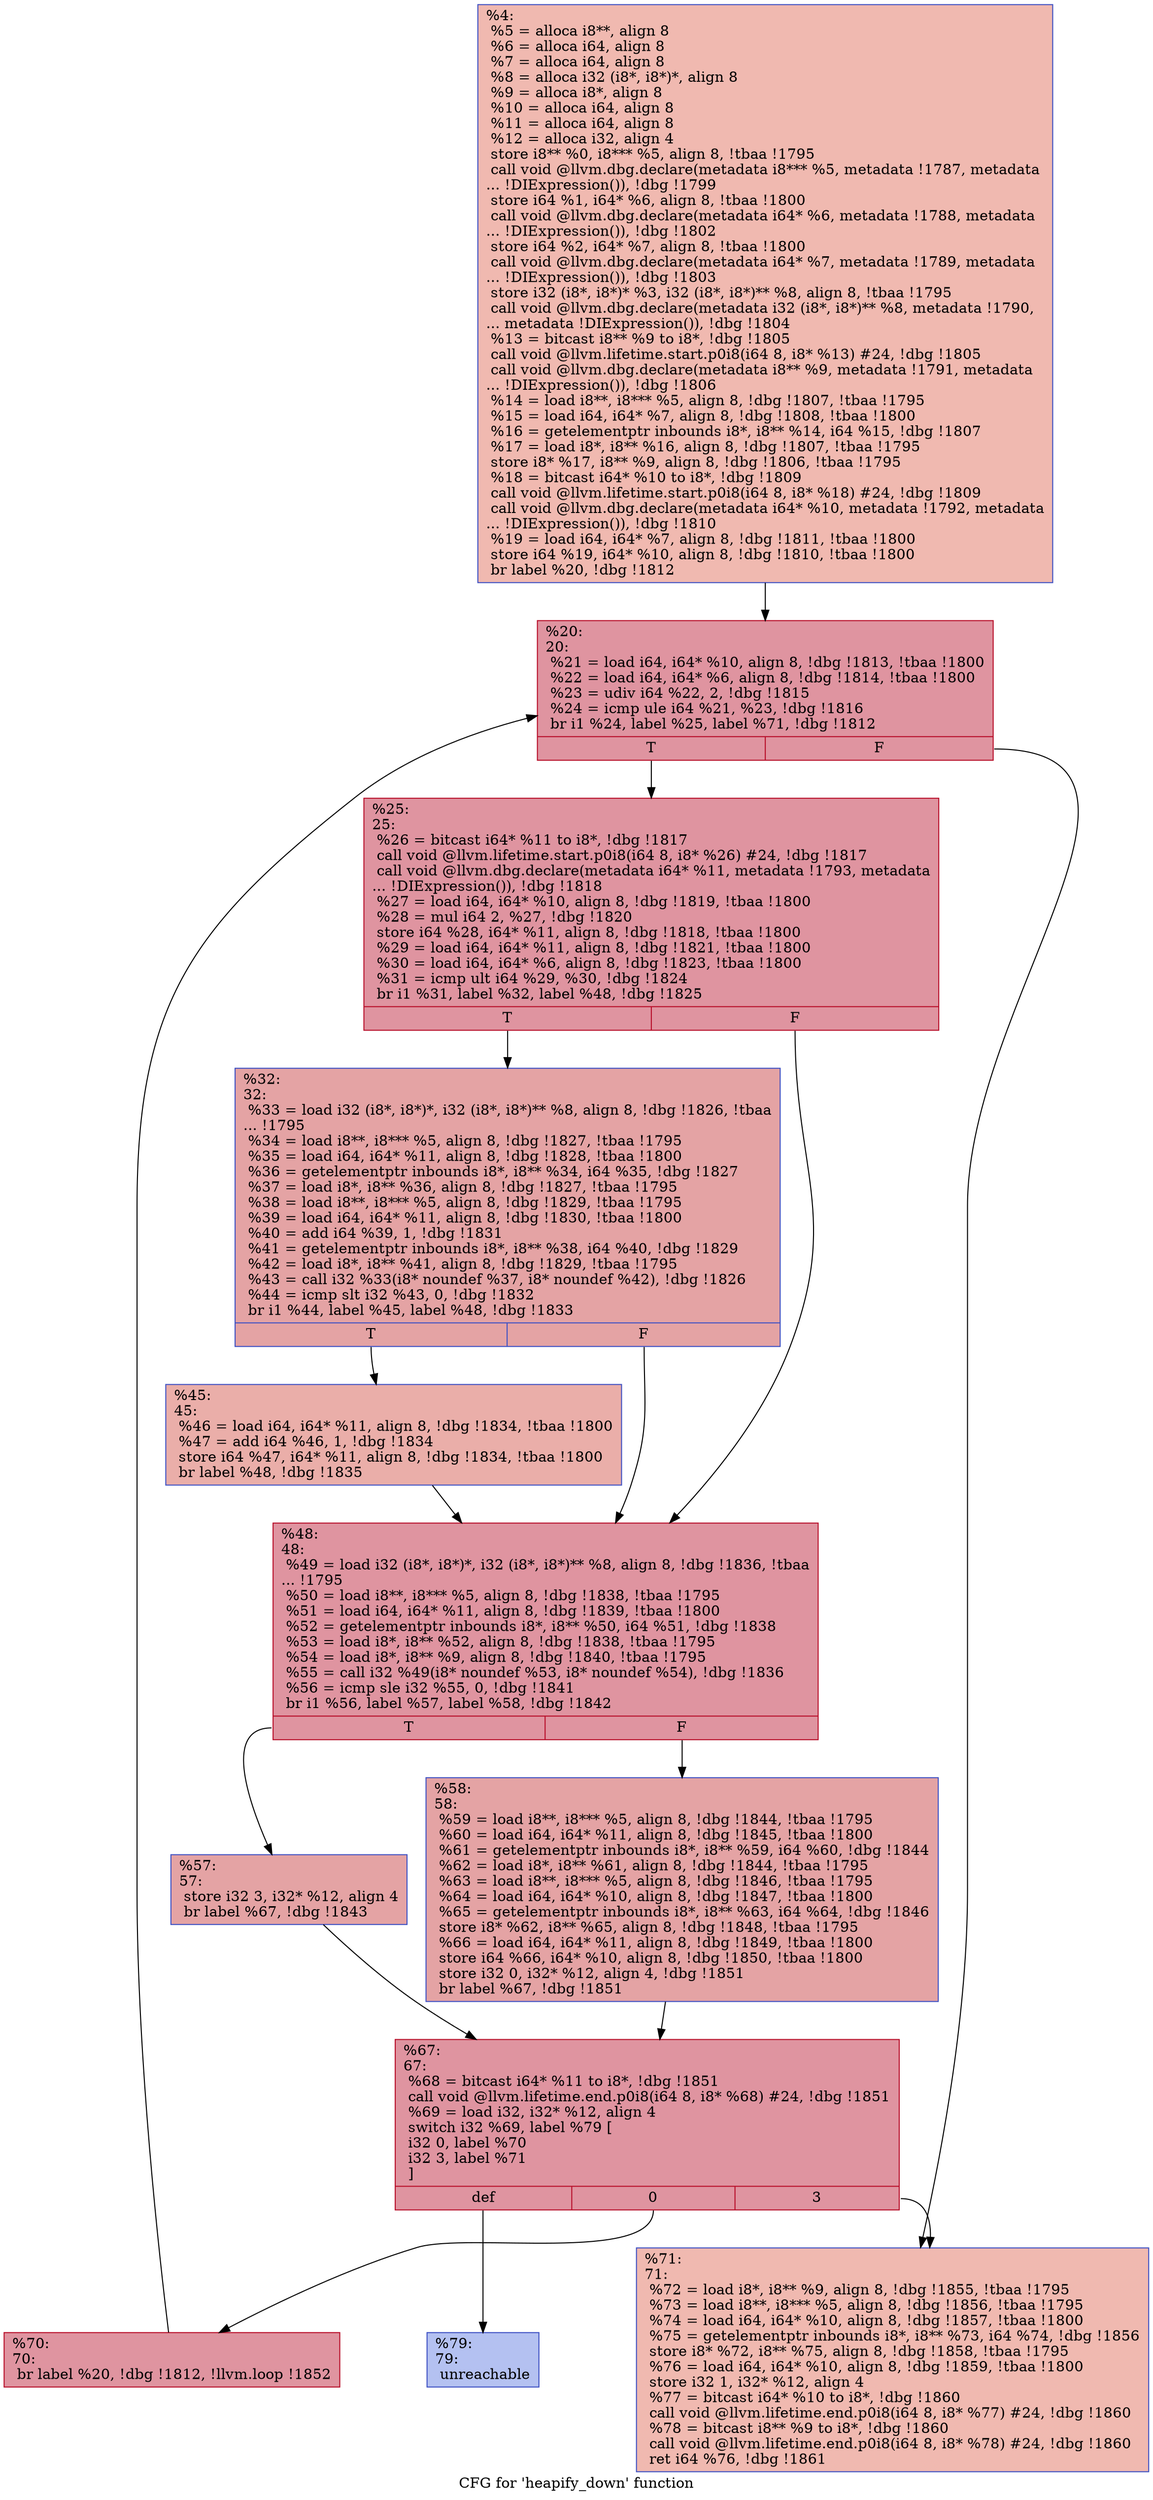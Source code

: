 digraph "CFG for 'heapify_down' function" {
	label="CFG for 'heapify_down' function";

	Node0x26bc000 [shape=record,color="#3d50c3ff", style=filled, fillcolor="#de614d70",label="{%4:\l  %5 = alloca i8**, align 8\l  %6 = alloca i64, align 8\l  %7 = alloca i64, align 8\l  %8 = alloca i32 (i8*, i8*)*, align 8\l  %9 = alloca i8*, align 8\l  %10 = alloca i64, align 8\l  %11 = alloca i64, align 8\l  %12 = alloca i32, align 4\l  store i8** %0, i8*** %5, align 8, !tbaa !1795\l  call void @llvm.dbg.declare(metadata i8*** %5, metadata !1787, metadata\l... !DIExpression()), !dbg !1799\l  store i64 %1, i64* %6, align 8, !tbaa !1800\l  call void @llvm.dbg.declare(metadata i64* %6, metadata !1788, metadata\l... !DIExpression()), !dbg !1802\l  store i64 %2, i64* %7, align 8, !tbaa !1800\l  call void @llvm.dbg.declare(metadata i64* %7, metadata !1789, metadata\l... !DIExpression()), !dbg !1803\l  store i32 (i8*, i8*)* %3, i32 (i8*, i8*)** %8, align 8, !tbaa !1795\l  call void @llvm.dbg.declare(metadata i32 (i8*, i8*)** %8, metadata !1790,\l... metadata !DIExpression()), !dbg !1804\l  %13 = bitcast i8** %9 to i8*, !dbg !1805\l  call void @llvm.lifetime.start.p0i8(i64 8, i8* %13) #24, !dbg !1805\l  call void @llvm.dbg.declare(metadata i8** %9, metadata !1791, metadata\l... !DIExpression()), !dbg !1806\l  %14 = load i8**, i8*** %5, align 8, !dbg !1807, !tbaa !1795\l  %15 = load i64, i64* %7, align 8, !dbg !1808, !tbaa !1800\l  %16 = getelementptr inbounds i8*, i8** %14, i64 %15, !dbg !1807\l  %17 = load i8*, i8** %16, align 8, !dbg !1807, !tbaa !1795\l  store i8* %17, i8** %9, align 8, !dbg !1806, !tbaa !1795\l  %18 = bitcast i64* %10 to i8*, !dbg !1809\l  call void @llvm.lifetime.start.p0i8(i64 8, i8* %18) #24, !dbg !1809\l  call void @llvm.dbg.declare(metadata i64* %10, metadata !1792, metadata\l... !DIExpression()), !dbg !1810\l  %19 = load i64, i64* %7, align 8, !dbg !1811, !tbaa !1800\l  store i64 %19, i64* %10, align 8, !dbg !1810, !tbaa !1800\l  br label %20, !dbg !1812\l}"];
	Node0x26bc000 -> Node0x26be930;
	Node0x26be930 [shape=record,color="#b70d28ff", style=filled, fillcolor="#b70d2870",label="{%20:\l20:                                               \l  %21 = load i64, i64* %10, align 8, !dbg !1813, !tbaa !1800\l  %22 = load i64, i64* %6, align 8, !dbg !1814, !tbaa !1800\l  %23 = udiv i64 %22, 2, !dbg !1815\l  %24 = icmp ule i64 %21, %23, !dbg !1816\l  br i1 %24, label %25, label %71, !dbg !1812\l|{<s0>T|<s1>F}}"];
	Node0x26be930:s0 -> Node0x26be980;
	Node0x26be930:s1 -> Node0x26bec00;
	Node0x26be980 [shape=record,color="#b70d28ff", style=filled, fillcolor="#b70d2870",label="{%25:\l25:                                               \l  %26 = bitcast i64* %11 to i8*, !dbg !1817\l  call void @llvm.lifetime.start.p0i8(i64 8, i8* %26) #24, !dbg !1817\l  call void @llvm.dbg.declare(metadata i64* %11, metadata !1793, metadata\l... !DIExpression()), !dbg !1818\l  %27 = load i64, i64* %10, align 8, !dbg !1819, !tbaa !1800\l  %28 = mul i64 2, %27, !dbg !1820\l  store i64 %28, i64* %11, align 8, !dbg !1818, !tbaa !1800\l  %29 = load i64, i64* %11, align 8, !dbg !1821, !tbaa !1800\l  %30 = load i64, i64* %6, align 8, !dbg !1823, !tbaa !1800\l  %31 = icmp ult i64 %29, %30, !dbg !1824\l  br i1 %31, label %32, label %48, !dbg !1825\l|{<s0>T|<s1>F}}"];
	Node0x26be980:s0 -> Node0x26be9d0;
	Node0x26be980:s1 -> Node0x26bea70;
	Node0x26be9d0 [shape=record,color="#3d50c3ff", style=filled, fillcolor="#c32e3170",label="{%32:\l32:                                               \l  %33 = load i32 (i8*, i8*)*, i32 (i8*, i8*)** %8, align 8, !dbg !1826, !tbaa\l... !1795\l  %34 = load i8**, i8*** %5, align 8, !dbg !1827, !tbaa !1795\l  %35 = load i64, i64* %11, align 8, !dbg !1828, !tbaa !1800\l  %36 = getelementptr inbounds i8*, i8** %34, i64 %35, !dbg !1827\l  %37 = load i8*, i8** %36, align 8, !dbg !1827, !tbaa !1795\l  %38 = load i8**, i8*** %5, align 8, !dbg !1829, !tbaa !1795\l  %39 = load i64, i64* %11, align 8, !dbg !1830, !tbaa !1800\l  %40 = add i64 %39, 1, !dbg !1831\l  %41 = getelementptr inbounds i8*, i8** %38, i64 %40, !dbg !1829\l  %42 = load i8*, i8** %41, align 8, !dbg !1829, !tbaa !1795\l  %43 = call i32 %33(i8* noundef %37, i8* noundef %42), !dbg !1826\l  %44 = icmp slt i32 %43, 0, !dbg !1832\l  br i1 %44, label %45, label %48, !dbg !1833\l|{<s0>T|<s1>F}}"];
	Node0x26be9d0:s0 -> Node0x26bea20;
	Node0x26be9d0:s1 -> Node0x26bea70;
	Node0x26bea20 [shape=record,color="#3d50c3ff", style=filled, fillcolor="#d0473d70",label="{%45:\l45:                                               \l  %46 = load i64, i64* %11, align 8, !dbg !1834, !tbaa !1800\l  %47 = add i64 %46, 1, !dbg !1834\l  store i64 %47, i64* %11, align 8, !dbg !1834, !tbaa !1800\l  br label %48, !dbg !1835\l}"];
	Node0x26bea20 -> Node0x26bea70;
	Node0x26bea70 [shape=record,color="#b70d28ff", style=filled, fillcolor="#b70d2870",label="{%48:\l48:                                               \l  %49 = load i32 (i8*, i8*)*, i32 (i8*, i8*)** %8, align 8, !dbg !1836, !tbaa\l... !1795\l  %50 = load i8**, i8*** %5, align 8, !dbg !1838, !tbaa !1795\l  %51 = load i64, i64* %11, align 8, !dbg !1839, !tbaa !1800\l  %52 = getelementptr inbounds i8*, i8** %50, i64 %51, !dbg !1838\l  %53 = load i8*, i8** %52, align 8, !dbg !1838, !tbaa !1795\l  %54 = load i8*, i8** %9, align 8, !dbg !1840, !tbaa !1795\l  %55 = call i32 %49(i8* noundef %53, i8* noundef %54), !dbg !1836\l  %56 = icmp sle i32 %55, 0, !dbg !1841\l  br i1 %56, label %57, label %58, !dbg !1842\l|{<s0>T|<s1>F}}"];
	Node0x26bea70:s0 -> Node0x26beac0;
	Node0x26bea70:s1 -> Node0x26beb10;
	Node0x26beac0 [shape=record,color="#3d50c3ff", style=filled, fillcolor="#c32e3170",label="{%57:\l57:                                               \l  store i32 3, i32* %12, align 4\l  br label %67, !dbg !1843\l}"];
	Node0x26beac0 -> Node0x26beb60;
	Node0x26beb10 [shape=record,color="#3d50c3ff", style=filled, fillcolor="#c32e3170",label="{%58:\l58:                                               \l  %59 = load i8**, i8*** %5, align 8, !dbg !1844, !tbaa !1795\l  %60 = load i64, i64* %11, align 8, !dbg !1845, !tbaa !1800\l  %61 = getelementptr inbounds i8*, i8** %59, i64 %60, !dbg !1844\l  %62 = load i8*, i8** %61, align 8, !dbg !1844, !tbaa !1795\l  %63 = load i8**, i8*** %5, align 8, !dbg !1846, !tbaa !1795\l  %64 = load i64, i64* %10, align 8, !dbg !1847, !tbaa !1800\l  %65 = getelementptr inbounds i8*, i8** %63, i64 %64, !dbg !1846\l  store i8* %62, i8** %65, align 8, !dbg !1848, !tbaa !1795\l  %66 = load i64, i64* %11, align 8, !dbg !1849, !tbaa !1800\l  store i64 %66, i64* %10, align 8, !dbg !1850, !tbaa !1800\l  store i32 0, i32* %12, align 4, !dbg !1851\l  br label %67, !dbg !1851\l}"];
	Node0x26beb10 -> Node0x26beb60;
	Node0x26beb60 [shape=record,color="#b70d28ff", style=filled, fillcolor="#b70d2870",label="{%67:\l67:                                               \l  %68 = bitcast i64* %11 to i8*, !dbg !1851\l  call void @llvm.lifetime.end.p0i8(i64 8, i8* %68) #24, !dbg !1851\l  %69 = load i32, i32* %12, align 4\l  switch i32 %69, label %79 [\l    i32 0, label %70\l    i32 3, label %71\l  ]\l|{<s0>def|<s1>0|<s2>3}}"];
	Node0x26beb60:s0 -> Node0x26bec50;
	Node0x26beb60:s1 -> Node0x26bebb0;
	Node0x26beb60:s2 -> Node0x26bec00;
	Node0x26bebb0 [shape=record,color="#b70d28ff", style=filled, fillcolor="#b70d2870",label="{%70:\l70:                                               \l  br label %20, !dbg !1812, !llvm.loop !1852\l}"];
	Node0x26bebb0 -> Node0x26be930;
	Node0x26bec00 [shape=record,color="#3d50c3ff", style=filled, fillcolor="#de614d70",label="{%71:\l71:                                               \l  %72 = load i8*, i8** %9, align 8, !dbg !1855, !tbaa !1795\l  %73 = load i8**, i8*** %5, align 8, !dbg !1856, !tbaa !1795\l  %74 = load i64, i64* %10, align 8, !dbg !1857, !tbaa !1800\l  %75 = getelementptr inbounds i8*, i8** %73, i64 %74, !dbg !1856\l  store i8* %72, i8** %75, align 8, !dbg !1858, !tbaa !1795\l  %76 = load i64, i64* %10, align 8, !dbg !1859, !tbaa !1800\l  store i32 1, i32* %12, align 4\l  %77 = bitcast i64* %10 to i8*, !dbg !1860\l  call void @llvm.lifetime.end.p0i8(i64 8, i8* %77) #24, !dbg !1860\l  %78 = bitcast i8** %9 to i8*, !dbg !1860\l  call void @llvm.lifetime.end.p0i8(i64 8, i8* %78) #24, !dbg !1860\l  ret i64 %76, !dbg !1861\l}"];
	Node0x26bec50 [shape=record,color="#3d50c3ff", style=filled, fillcolor="#5572df70",label="{%79:\l79:                                               \l  unreachable\l}"];
}
